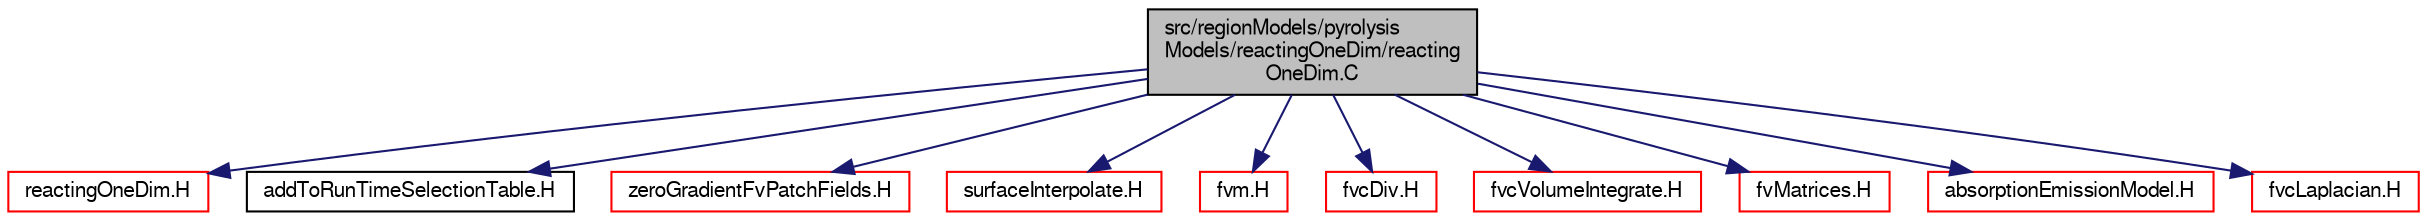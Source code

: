 digraph "src/regionModels/pyrolysisModels/reactingOneDim/reactingOneDim.C"
{
  bgcolor="transparent";
  edge [fontname="FreeSans",fontsize="10",labelfontname="FreeSans",labelfontsize="10"];
  node [fontname="FreeSans",fontsize="10",shape=record];
  Node0 [label="src/regionModels/pyrolysis\lModels/reactingOneDim/reacting\lOneDim.C",height=0.2,width=0.4,color="black", fillcolor="grey75", style="filled", fontcolor="black"];
  Node0 -> Node1 [color="midnightblue",fontsize="10",style="solid",fontname="FreeSans"];
  Node1 [label="reactingOneDim.H",height=0.2,width=0.4,color="red",URL="$a14054.html"];
  Node0 -> Node353 [color="midnightblue",fontsize="10",style="solid",fontname="FreeSans"];
  Node353 [label="addToRunTimeSelectionTable.H",height=0.2,width=0.4,color="black",URL="$a09263.html",tooltip="Macros for easy insertion into run-time selection tables. "];
  Node0 -> Node354 [color="midnightblue",fontsize="10",style="solid",fontname="FreeSans"];
  Node354 [label="zeroGradientFvPatchFields.H",height=0.2,width=0.4,color="red",URL="$a01547.html"];
  Node0 -> Node356 [color="midnightblue",fontsize="10",style="solid",fontname="FreeSans"];
  Node356 [label="surfaceInterpolate.H",height=0.2,width=0.4,color="red",URL="$a04307.html",tooltip="Surface Interpolation. "];
  Node0 -> Node360 [color="midnightblue",fontsize="10",style="solid",fontname="FreeSans"];
  Node360 [label="fvm.H",height=0.2,width=0.4,color="red",URL="$a03053.html"];
  Node0 -> Node373 [color="midnightblue",fontsize="10",style="solid",fontname="FreeSans"];
  Node373 [label="fvcDiv.H",height=0.2,width=0.4,color="red",URL="$a02966.html",tooltip="Calculate the divergence of the given field. "];
  Node0 -> Node374 [color="midnightblue",fontsize="10",style="solid",fontname="FreeSans"];
  Node374 [label="fvcVolumeIntegrate.H",height=0.2,width=0.4,color="red",URL="$a03050.html",tooltip="Volume integrate volField creating a volField. "];
  Node0 -> Node375 [color="midnightblue",fontsize="10",style="solid",fontname="FreeSans"];
  Node375 [label="fvMatrices.H",height=0.2,width=0.4,color="red",URL="$a03272.html",tooltip="A special matrix type and solver, designed for finite volume solutions of scalar equations. "];
  Node0 -> Node376 [color="midnightblue",fontsize="10",style="solid",fontname="FreeSans"];
  Node376 [label="absorptionEmissionModel.H",height=0.2,width=0.4,color="red",URL="$a16022.html"];
  Node0 -> Node377 [color="midnightblue",fontsize="10",style="solid",fontname="FreeSans"];
  Node377 [label="fvcLaplacian.H",height=0.2,width=0.4,color="red",URL="$a02984.html",tooltip="Calculate the laplacian of the given field. "];
}
